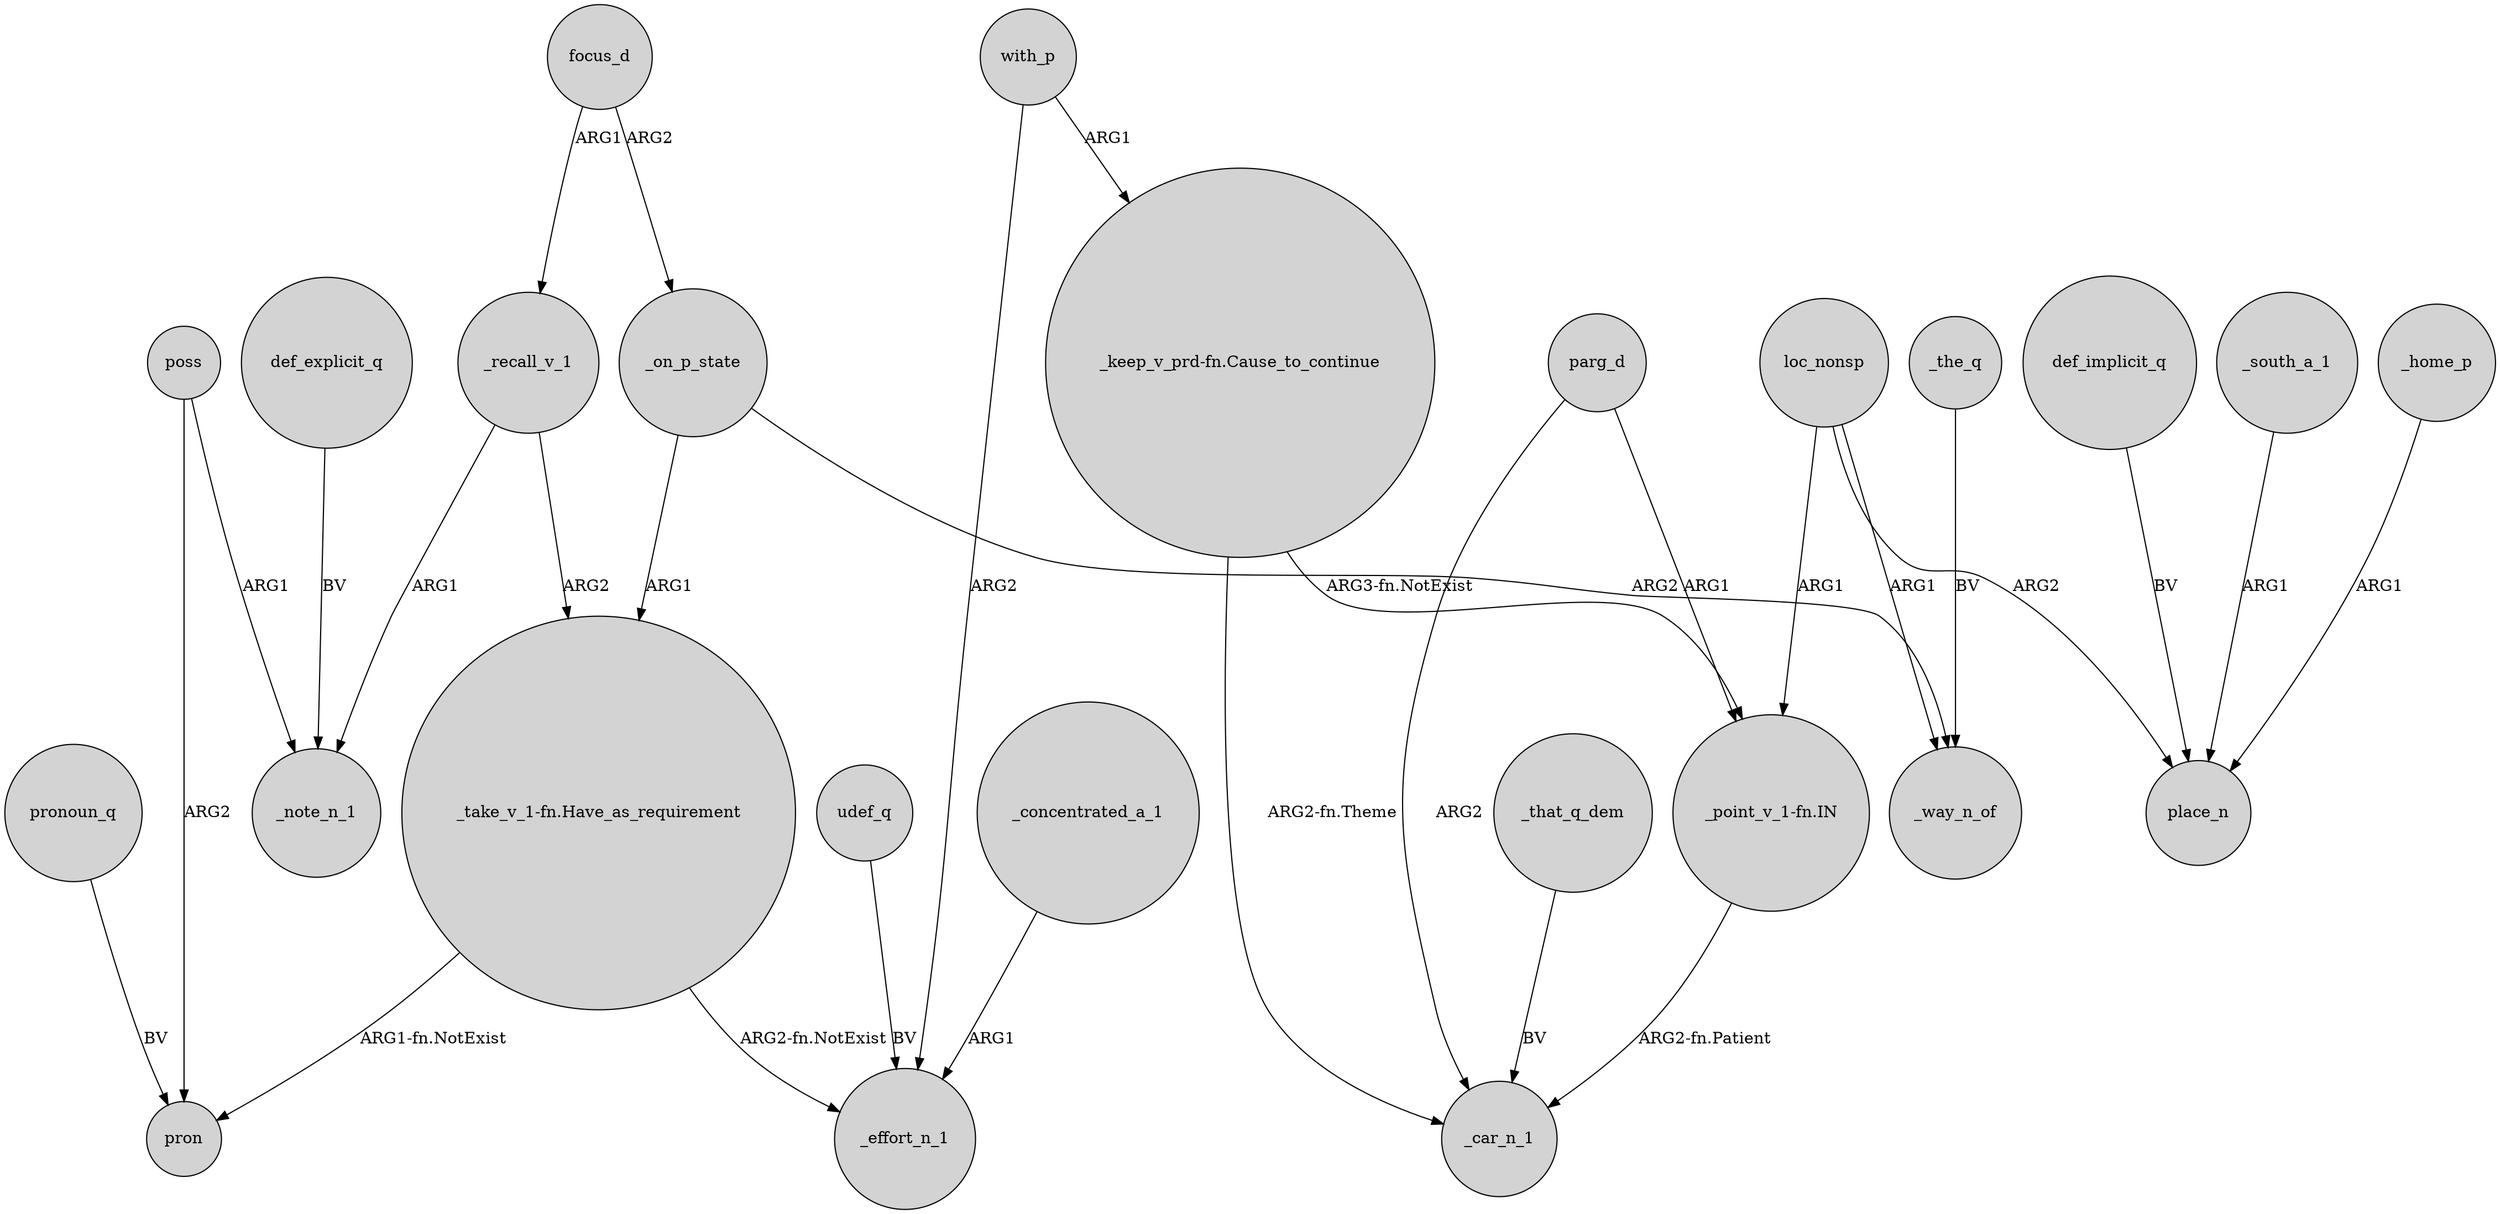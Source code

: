 digraph {
	node [shape=circle style=filled]
	poss -> pron [label=ARG2]
	with_p -> _effort_n_1 [label=ARG2]
	_on_p_state -> "_take_v_1-fn.Have_as_requirement" [label=ARG1]
	"_keep_v_prd-fn.Cause_to_continue" -> _car_n_1 [label="ARG2-fn.Theme"]
	focus_d -> _on_p_state [label=ARG2]
	_recall_v_1 -> _note_n_1 [label=ARG1]
	with_p -> "_keep_v_prd-fn.Cause_to_continue" [label=ARG1]
	loc_nonsp -> _way_n_of [label=ARG1]
	poss -> _note_n_1 [label=ARG1]
	parg_d -> "_point_v_1-fn.IN" [label=ARG1]
	"_take_v_1-fn.Have_as_requirement" -> pron [label="ARG1-fn.NotExist"]
	_the_q -> _way_n_of [label=BV]
	loc_nonsp -> "_point_v_1-fn.IN" [label=ARG1]
	def_implicit_q -> place_n [label=BV]
	"_point_v_1-fn.IN" -> _car_n_1 [label="ARG2-fn.Patient"]
	def_explicit_q -> _note_n_1 [label=BV]
	_recall_v_1 -> "_take_v_1-fn.Have_as_requirement" [label=ARG2]
	pronoun_q -> pron [label=BV]
	focus_d -> _recall_v_1 [label=ARG1]
	_on_p_state -> _way_n_of [label=ARG2]
	parg_d -> _car_n_1 [label=ARG2]
	_concentrated_a_1 -> _effort_n_1 [label=ARG1]
	_that_q_dem -> _car_n_1 [label=BV]
	"_keep_v_prd-fn.Cause_to_continue" -> "_point_v_1-fn.IN" [label="ARG3-fn.NotExist"]
	loc_nonsp -> place_n [label=ARG2]
	_south_a_1 -> place_n [label=ARG1]
	_home_p -> place_n [label=ARG1]
	udef_q -> _effort_n_1 [label=BV]
	"_take_v_1-fn.Have_as_requirement" -> _effort_n_1 [label="ARG2-fn.NotExist"]
}

